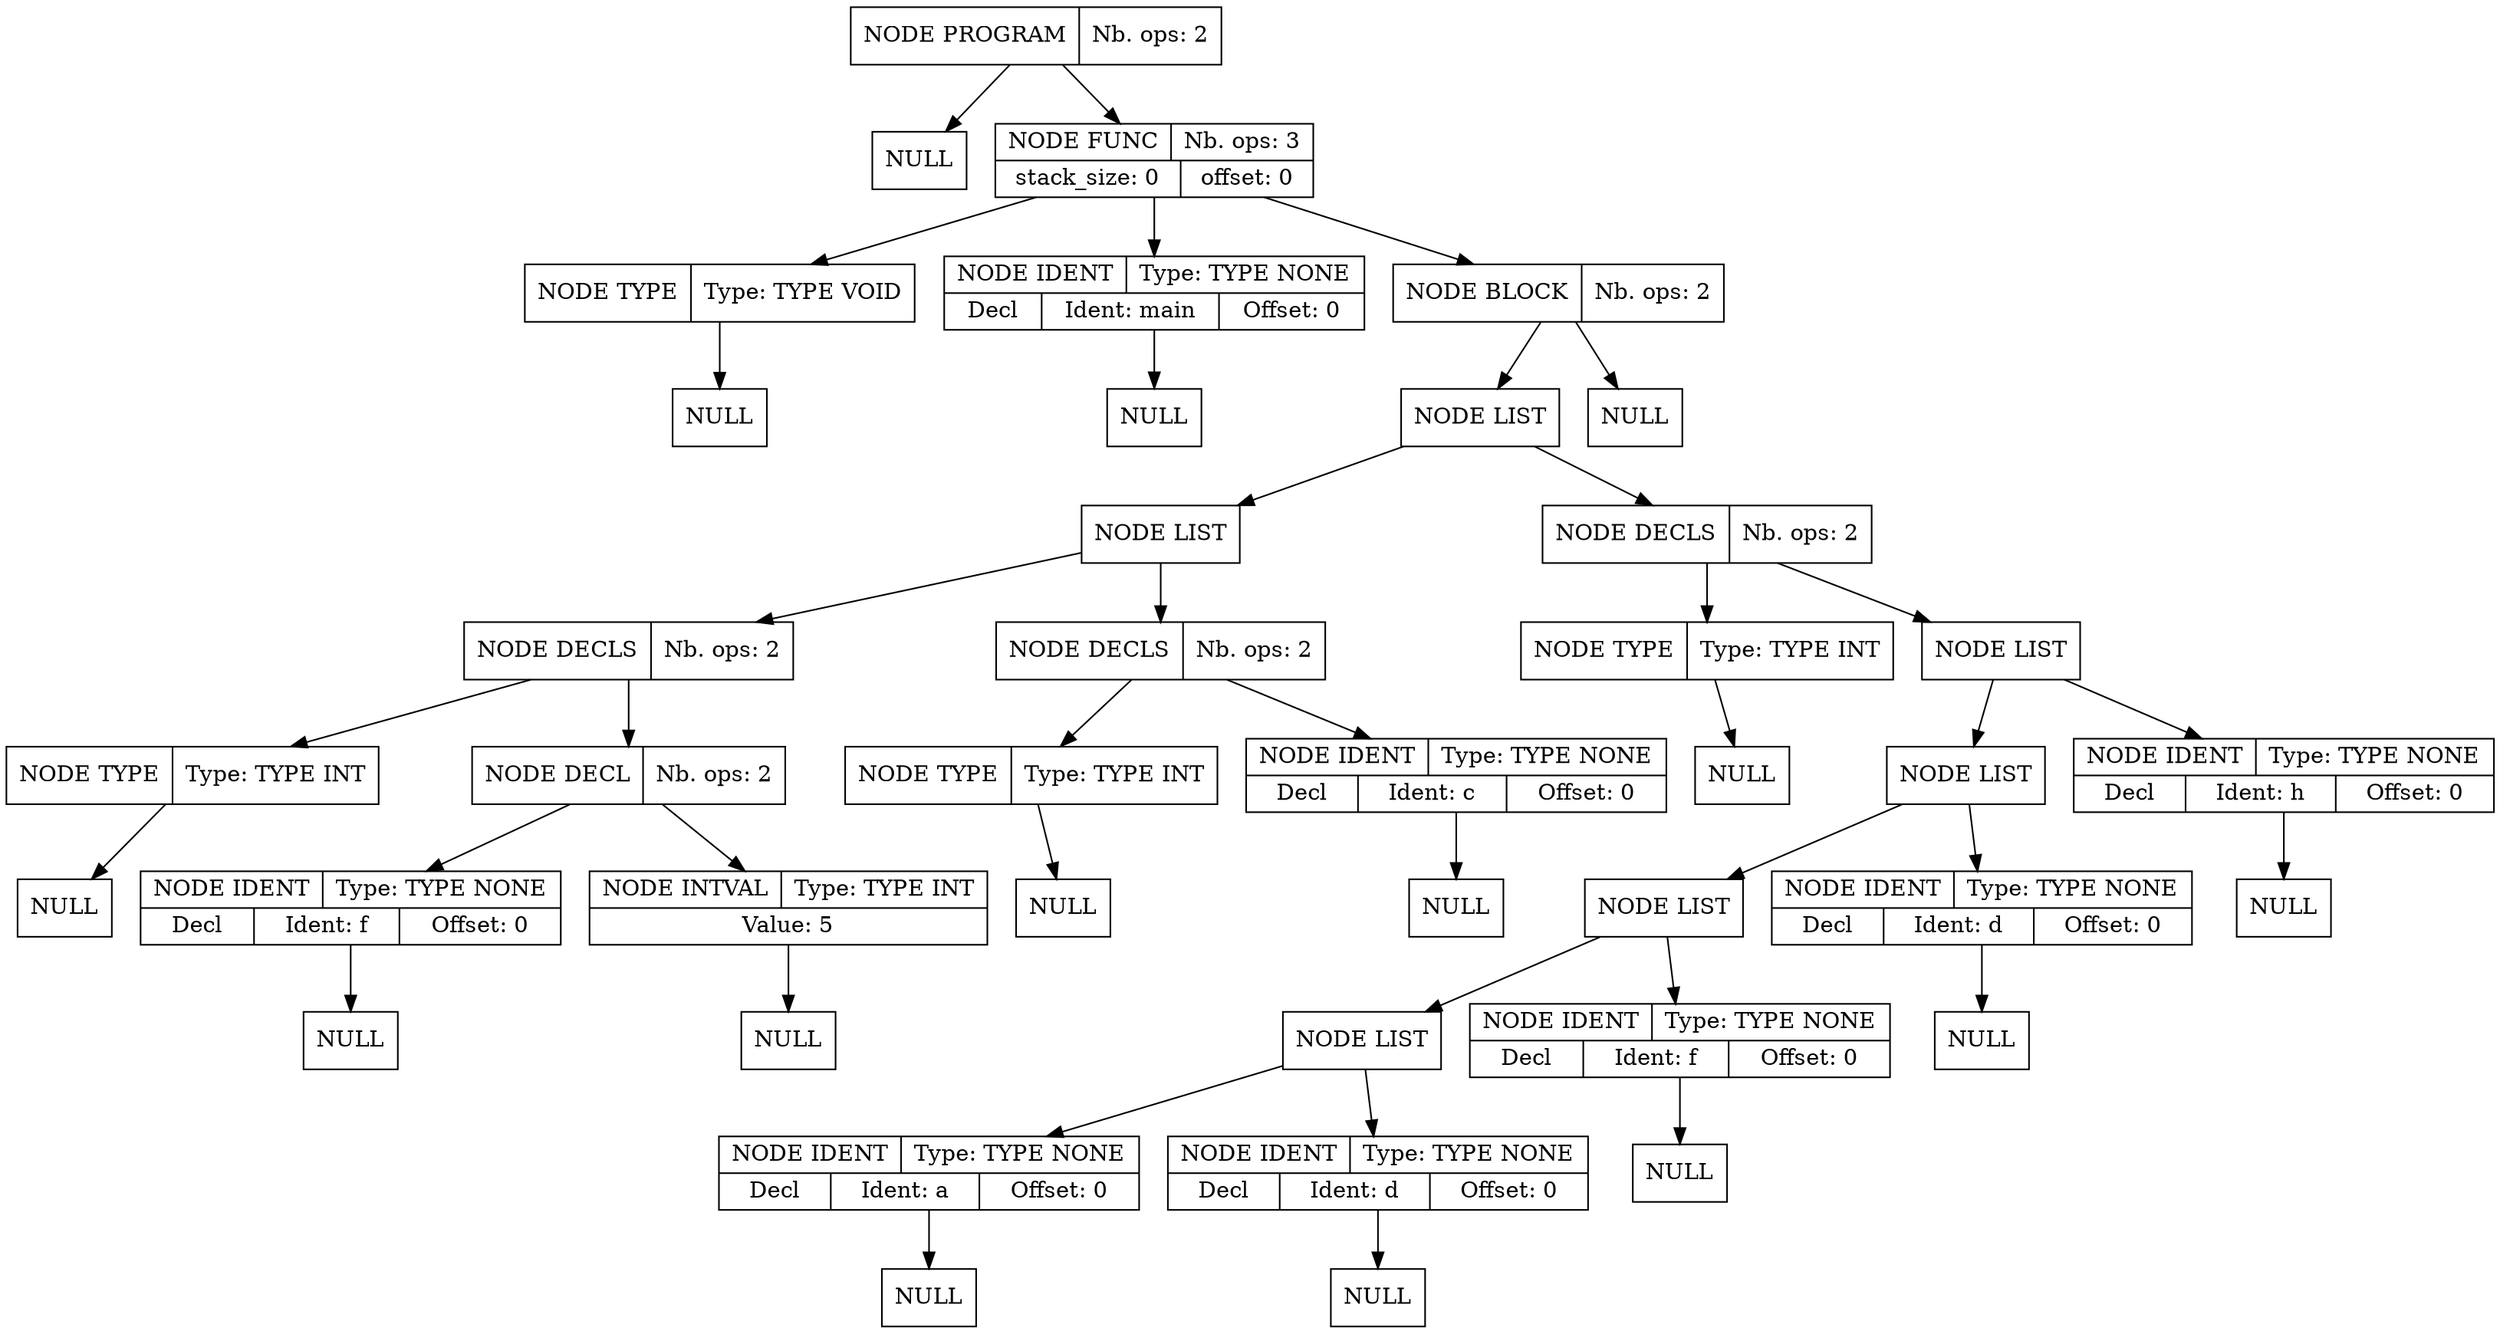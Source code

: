 digraph global_vars {
    N1 [shape=record, label="{{NODE PROGRAM|Nb. ops: 2}}"];
    N2 [shape=record, label="{{NULL}}"];
    edge[tailclip=true];
    N1 -> N2
    N3 [shape=record, label="{{NODE FUNC|Nb. ops: 3}|{stack_size: 0|offset: 0}}"];
    N4 [shape=record, label="{{NODE TYPE|Type: TYPE VOID}}"];
    N5 [shape=record, label="{{NULL}}"];
    edge[tailclip=true];
    N4 -> N5
    edge[tailclip=true];
    N3 -> N4
    N6 [shape=record, label="{{NODE IDENT|Type: TYPE NONE}|{<decl>Decl      |Ident: main|Offset: 0}}"];
    N7 [shape=record, label="{{NULL}}"];
    edge[tailclip=true];
    N6 -> N7
    edge[tailclip=true];
    N3 -> N6
    N8 [shape=record, label="{{NODE BLOCK|Nb. ops: 2}}"];
    N9 [shape=record, label="{{NODE LIST}}"];
    N10 [shape=record, label="{{NODE LIST}}"];
    N11 [shape=record, label="{{NODE DECLS|Nb. ops: 2}}"];
    N12 [shape=record, label="{{NODE TYPE|Type: TYPE INT}}"];
    N13 [shape=record, label="{{NULL}}"];
    edge[tailclip=true];
    N12 -> N13
    edge[tailclip=true];
    N11 -> N12
    N14 [shape=record, label="{{NODE DECL|Nb. ops: 2}}"];
    N15 [shape=record, label="{{NODE IDENT|Type: TYPE NONE}|{<decl>Decl      |Ident: f|Offset: 0}}"];
    N16 [shape=record, label="{{NULL}}"];
    edge[tailclip=true];
    N15 -> N16
    edge[tailclip=true];
    N14 -> N15
    N17 [shape=record, label="{{NODE INTVAL|Type: TYPE INT}|{Value: 5}}"];
    N18 [shape=record, label="{{NULL}}"];
    edge[tailclip=true];
    N17 -> N18
    edge[tailclip=true];
    N14 -> N17
    edge[tailclip=true];
    N11 -> N14
    edge[tailclip=true];
    N10 -> N11
    N19 [shape=record, label="{{NODE DECLS|Nb. ops: 2}}"];
    N20 [shape=record, label="{{NODE TYPE|Type: TYPE INT}}"];
    N21 [shape=record, label="{{NULL}}"];
    edge[tailclip=true];
    N20 -> N21
    edge[tailclip=true];
    N19 -> N20
    N22 [shape=record, label="{{NODE IDENT|Type: TYPE NONE}|{<decl>Decl      |Ident: c|Offset: 0}}"];
    N23 [shape=record, label="{{NULL}}"];
    edge[tailclip=true];
    N22 -> N23
    edge[tailclip=true];
    N19 -> N22
    edge[tailclip=true];
    N10 -> N19
    edge[tailclip=true];
    N9 -> N10
    N24 [shape=record, label="{{NODE DECLS|Nb. ops: 2}}"];
    N25 [shape=record, label="{{NODE TYPE|Type: TYPE INT}}"];
    N26 [shape=record, label="{{NULL}}"];
    edge[tailclip=true];
    N25 -> N26
    edge[tailclip=true];
    N24 -> N25
    N27 [shape=record, label="{{NODE LIST}}"];
    N28 [shape=record, label="{{NODE LIST}}"];
    N29 [shape=record, label="{{NODE LIST}}"];
    N30 [shape=record, label="{{NODE LIST}}"];
    N31 [shape=record, label="{{NODE IDENT|Type: TYPE NONE}|{<decl>Decl      |Ident: a|Offset: 0}}"];
    N32 [shape=record, label="{{NULL}}"];
    edge[tailclip=true];
    N31 -> N32
    edge[tailclip=true];
    N30 -> N31
    N33 [shape=record, label="{{NODE IDENT|Type: TYPE NONE}|{<decl>Decl      |Ident: d|Offset: 0}}"];
    N34 [shape=record, label="{{NULL}}"];
    edge[tailclip=true];
    N33 -> N34
    edge[tailclip=true];
    N30 -> N33
    edge[tailclip=true];
    N29 -> N30
    N35 [shape=record, label="{{NODE IDENT|Type: TYPE NONE}|{<decl>Decl      |Ident: f|Offset: 0}}"];
    N36 [shape=record, label="{{NULL}}"];
    edge[tailclip=true];
    N35 -> N36
    edge[tailclip=true];
    N29 -> N35
    edge[tailclip=true];
    N28 -> N29
    N37 [shape=record, label="{{NODE IDENT|Type: TYPE NONE}|{<decl>Decl      |Ident: d|Offset: 0}}"];
    N38 [shape=record, label="{{NULL}}"];
    edge[tailclip=true];
    N37 -> N38
    edge[tailclip=true];
    N28 -> N37
    edge[tailclip=true];
    N27 -> N28
    N39 [shape=record, label="{{NODE IDENT|Type: TYPE NONE}|{<decl>Decl      |Ident: h|Offset: 0}}"];
    N40 [shape=record, label="{{NULL}}"];
    edge[tailclip=true];
    N39 -> N40
    edge[tailclip=true];
    N27 -> N39
    edge[tailclip=true];
    N24 -> N27
    edge[tailclip=true];
    N9 -> N24
    edge[tailclip=true];
    N8 -> N9
    N41 [shape=record, label="{{NULL}}"];
    edge[tailclip=true];
    N8 -> N41
    edge[tailclip=true];
    N3 -> N8
    edge[tailclip=true];
    N1 -> N3
}